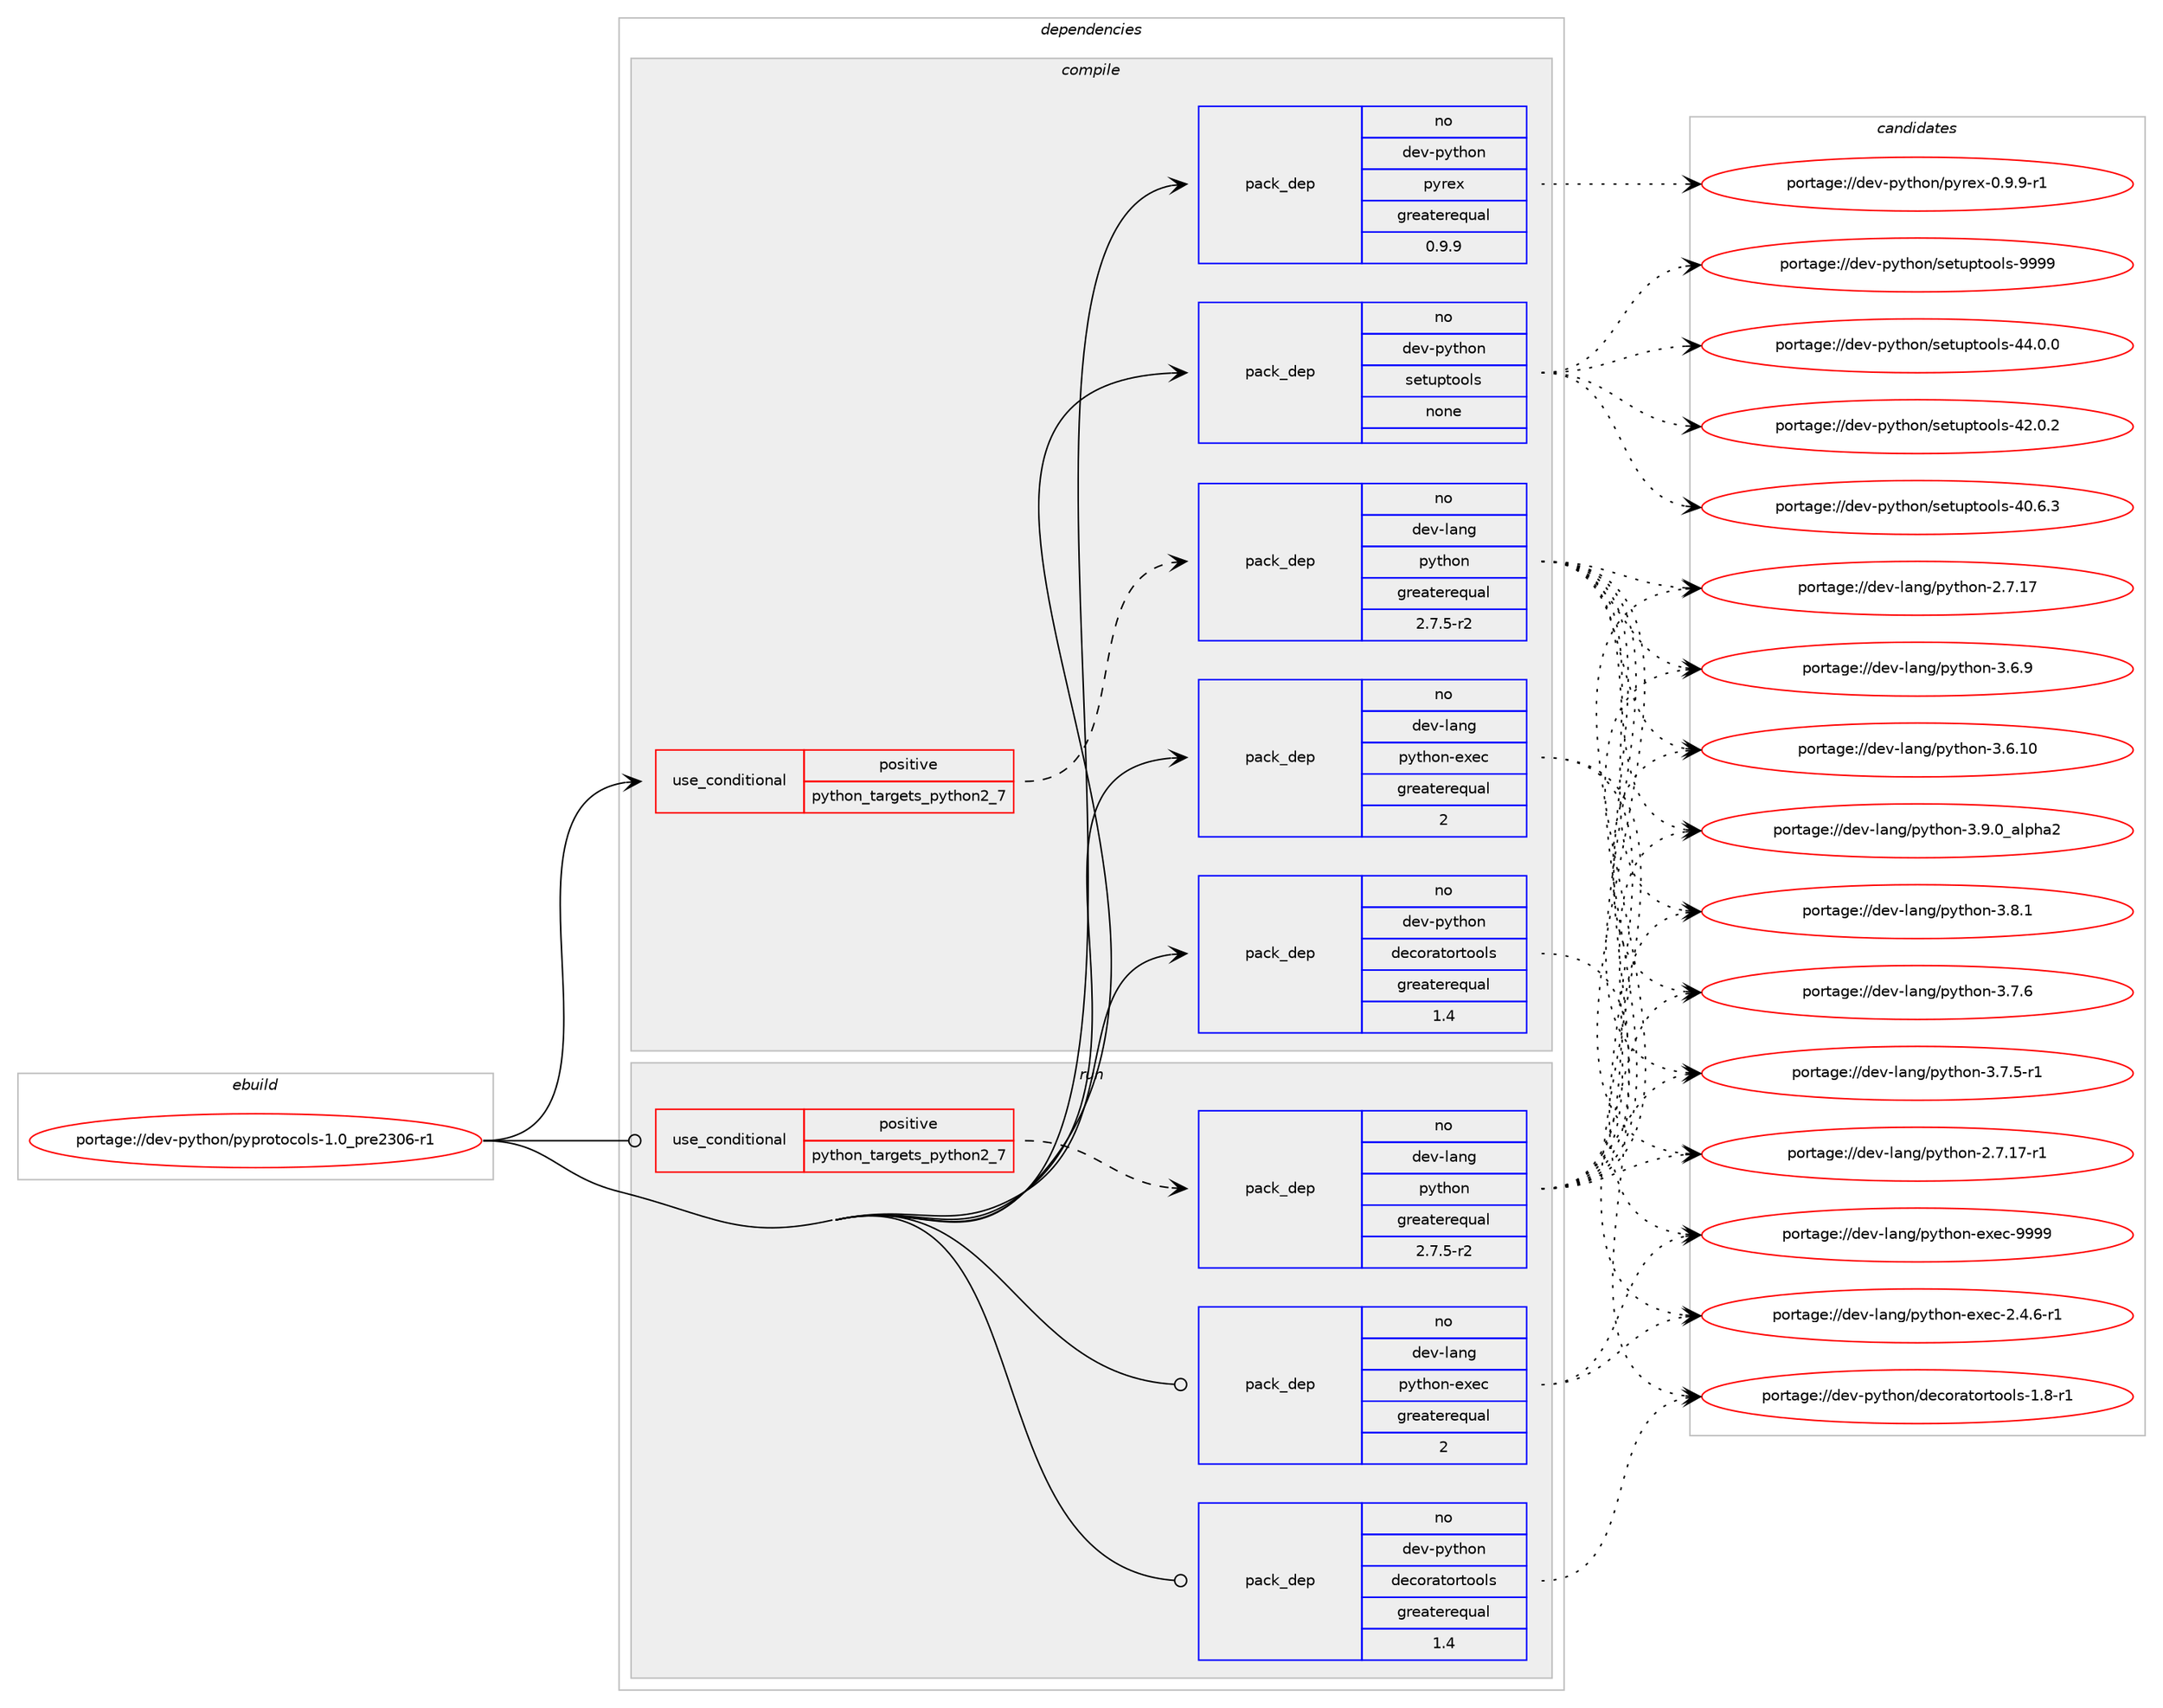 digraph prolog {

# *************
# Graph options
# *************

newrank=true;
concentrate=true;
compound=true;
graph [rankdir=LR,fontname=Helvetica,fontsize=10,ranksep=1.5];#, ranksep=2.5, nodesep=0.2];
edge  [arrowhead=vee];
node  [fontname=Helvetica,fontsize=10];

# **********
# The ebuild
# **********

subgraph cluster_leftcol {
color=gray;
rank=same;
label=<<i>ebuild</i>>;
id [label="portage://dev-python/pyprotocols-1.0_pre2306-r1", color=red, width=4, href="../dev-python/pyprotocols-1.0_pre2306-r1.svg"];
}

# ****************
# The dependencies
# ****************

subgraph cluster_midcol {
color=gray;
label=<<i>dependencies</i>>;
subgraph cluster_compile {
fillcolor="#eeeeee";
style=filled;
label=<<i>compile</i>>;
subgraph cond108796 {
dependency435894 [label=<<TABLE BORDER="0" CELLBORDER="1" CELLSPACING="0" CELLPADDING="4"><TR><TD ROWSPAN="3" CELLPADDING="10">use_conditional</TD></TR><TR><TD>positive</TD></TR><TR><TD>python_targets_python2_7</TD></TR></TABLE>>, shape=none, color=red];
subgraph pack322167 {
dependency435895 [label=<<TABLE BORDER="0" CELLBORDER="1" CELLSPACING="0" CELLPADDING="4" WIDTH="220"><TR><TD ROWSPAN="6" CELLPADDING="30">pack_dep</TD></TR><TR><TD WIDTH="110">no</TD></TR><TR><TD>dev-lang</TD></TR><TR><TD>python</TD></TR><TR><TD>greaterequal</TD></TR><TR><TD>2.7.5-r2</TD></TR></TABLE>>, shape=none, color=blue];
}
dependency435894:e -> dependency435895:w [weight=20,style="dashed",arrowhead="vee"];
}
id:e -> dependency435894:w [weight=20,style="solid",arrowhead="vee"];
subgraph pack322168 {
dependency435896 [label=<<TABLE BORDER="0" CELLBORDER="1" CELLSPACING="0" CELLPADDING="4" WIDTH="220"><TR><TD ROWSPAN="6" CELLPADDING="30">pack_dep</TD></TR><TR><TD WIDTH="110">no</TD></TR><TR><TD>dev-lang</TD></TR><TR><TD>python-exec</TD></TR><TR><TD>greaterequal</TD></TR><TR><TD>2</TD></TR></TABLE>>, shape=none, color=blue];
}
id:e -> dependency435896:w [weight=20,style="solid",arrowhead="vee"];
subgraph pack322169 {
dependency435897 [label=<<TABLE BORDER="0" CELLBORDER="1" CELLSPACING="0" CELLPADDING="4" WIDTH="220"><TR><TD ROWSPAN="6" CELLPADDING="30">pack_dep</TD></TR><TR><TD WIDTH="110">no</TD></TR><TR><TD>dev-python</TD></TR><TR><TD>decoratortools</TD></TR><TR><TD>greaterequal</TD></TR><TR><TD>1.4</TD></TR></TABLE>>, shape=none, color=blue];
}
id:e -> dependency435897:w [weight=20,style="solid",arrowhead="vee"];
subgraph pack322170 {
dependency435898 [label=<<TABLE BORDER="0" CELLBORDER="1" CELLSPACING="0" CELLPADDING="4" WIDTH="220"><TR><TD ROWSPAN="6" CELLPADDING="30">pack_dep</TD></TR><TR><TD WIDTH="110">no</TD></TR><TR><TD>dev-python</TD></TR><TR><TD>pyrex</TD></TR><TR><TD>greaterequal</TD></TR><TR><TD>0.9.9</TD></TR></TABLE>>, shape=none, color=blue];
}
id:e -> dependency435898:w [weight=20,style="solid",arrowhead="vee"];
subgraph pack322171 {
dependency435899 [label=<<TABLE BORDER="0" CELLBORDER="1" CELLSPACING="0" CELLPADDING="4" WIDTH="220"><TR><TD ROWSPAN="6" CELLPADDING="30">pack_dep</TD></TR><TR><TD WIDTH="110">no</TD></TR><TR><TD>dev-python</TD></TR><TR><TD>setuptools</TD></TR><TR><TD>none</TD></TR><TR><TD></TD></TR></TABLE>>, shape=none, color=blue];
}
id:e -> dependency435899:w [weight=20,style="solid",arrowhead="vee"];
}
subgraph cluster_compileandrun {
fillcolor="#eeeeee";
style=filled;
label=<<i>compile and run</i>>;
}
subgraph cluster_run {
fillcolor="#eeeeee";
style=filled;
label=<<i>run</i>>;
subgraph cond108797 {
dependency435900 [label=<<TABLE BORDER="0" CELLBORDER="1" CELLSPACING="0" CELLPADDING="4"><TR><TD ROWSPAN="3" CELLPADDING="10">use_conditional</TD></TR><TR><TD>positive</TD></TR><TR><TD>python_targets_python2_7</TD></TR></TABLE>>, shape=none, color=red];
subgraph pack322172 {
dependency435901 [label=<<TABLE BORDER="0" CELLBORDER="1" CELLSPACING="0" CELLPADDING="4" WIDTH="220"><TR><TD ROWSPAN="6" CELLPADDING="30">pack_dep</TD></TR><TR><TD WIDTH="110">no</TD></TR><TR><TD>dev-lang</TD></TR><TR><TD>python</TD></TR><TR><TD>greaterequal</TD></TR><TR><TD>2.7.5-r2</TD></TR></TABLE>>, shape=none, color=blue];
}
dependency435900:e -> dependency435901:w [weight=20,style="dashed",arrowhead="vee"];
}
id:e -> dependency435900:w [weight=20,style="solid",arrowhead="odot"];
subgraph pack322173 {
dependency435902 [label=<<TABLE BORDER="0" CELLBORDER="1" CELLSPACING="0" CELLPADDING="4" WIDTH="220"><TR><TD ROWSPAN="6" CELLPADDING="30">pack_dep</TD></TR><TR><TD WIDTH="110">no</TD></TR><TR><TD>dev-lang</TD></TR><TR><TD>python-exec</TD></TR><TR><TD>greaterequal</TD></TR><TR><TD>2</TD></TR></TABLE>>, shape=none, color=blue];
}
id:e -> dependency435902:w [weight=20,style="solid",arrowhead="odot"];
subgraph pack322174 {
dependency435903 [label=<<TABLE BORDER="0" CELLBORDER="1" CELLSPACING="0" CELLPADDING="4" WIDTH="220"><TR><TD ROWSPAN="6" CELLPADDING="30">pack_dep</TD></TR><TR><TD WIDTH="110">no</TD></TR><TR><TD>dev-python</TD></TR><TR><TD>decoratortools</TD></TR><TR><TD>greaterequal</TD></TR><TR><TD>1.4</TD></TR></TABLE>>, shape=none, color=blue];
}
id:e -> dependency435903:w [weight=20,style="solid",arrowhead="odot"];
}
}

# **************
# The candidates
# **************

subgraph cluster_choices {
rank=same;
color=gray;
label=<<i>candidates</i>>;

subgraph choice322167 {
color=black;
nodesep=1;
choice10010111845108971101034711212111610411111045514657464895971081121049750 [label="portage://dev-lang/python-3.9.0_alpha2", color=red, width=4,href="../dev-lang/python-3.9.0_alpha2.svg"];
choice100101118451089711010347112121116104111110455146564649 [label="portage://dev-lang/python-3.8.1", color=red, width=4,href="../dev-lang/python-3.8.1.svg"];
choice100101118451089711010347112121116104111110455146554654 [label="portage://dev-lang/python-3.7.6", color=red, width=4,href="../dev-lang/python-3.7.6.svg"];
choice1001011184510897110103471121211161041111104551465546534511449 [label="portage://dev-lang/python-3.7.5-r1", color=red, width=4,href="../dev-lang/python-3.7.5-r1.svg"];
choice100101118451089711010347112121116104111110455146544657 [label="portage://dev-lang/python-3.6.9", color=red, width=4,href="../dev-lang/python-3.6.9.svg"];
choice10010111845108971101034711212111610411111045514654464948 [label="portage://dev-lang/python-3.6.10", color=red, width=4,href="../dev-lang/python-3.6.10.svg"];
choice100101118451089711010347112121116104111110455046554649554511449 [label="portage://dev-lang/python-2.7.17-r1", color=red, width=4,href="../dev-lang/python-2.7.17-r1.svg"];
choice10010111845108971101034711212111610411111045504655464955 [label="portage://dev-lang/python-2.7.17", color=red, width=4,href="../dev-lang/python-2.7.17.svg"];
dependency435895:e -> choice10010111845108971101034711212111610411111045514657464895971081121049750:w [style=dotted,weight="100"];
dependency435895:e -> choice100101118451089711010347112121116104111110455146564649:w [style=dotted,weight="100"];
dependency435895:e -> choice100101118451089711010347112121116104111110455146554654:w [style=dotted,weight="100"];
dependency435895:e -> choice1001011184510897110103471121211161041111104551465546534511449:w [style=dotted,weight="100"];
dependency435895:e -> choice100101118451089711010347112121116104111110455146544657:w [style=dotted,weight="100"];
dependency435895:e -> choice10010111845108971101034711212111610411111045514654464948:w [style=dotted,weight="100"];
dependency435895:e -> choice100101118451089711010347112121116104111110455046554649554511449:w [style=dotted,weight="100"];
dependency435895:e -> choice10010111845108971101034711212111610411111045504655464955:w [style=dotted,weight="100"];
}
subgraph choice322168 {
color=black;
nodesep=1;
choice10010111845108971101034711212111610411111045101120101994557575757 [label="portage://dev-lang/python-exec-9999", color=red, width=4,href="../dev-lang/python-exec-9999.svg"];
choice10010111845108971101034711212111610411111045101120101994550465246544511449 [label="portage://dev-lang/python-exec-2.4.6-r1", color=red, width=4,href="../dev-lang/python-exec-2.4.6-r1.svg"];
dependency435896:e -> choice10010111845108971101034711212111610411111045101120101994557575757:w [style=dotted,weight="100"];
dependency435896:e -> choice10010111845108971101034711212111610411111045101120101994550465246544511449:w [style=dotted,weight="100"];
}
subgraph choice322169 {
color=black;
nodesep=1;
choice10010111845112121116104111110471001019911111497116111114116111111108115454946564511449 [label="portage://dev-python/decoratortools-1.8-r1", color=red, width=4,href="../dev-python/decoratortools-1.8-r1.svg"];
dependency435897:e -> choice10010111845112121116104111110471001019911111497116111114116111111108115454946564511449:w [style=dotted,weight="100"];
}
subgraph choice322170 {
color=black;
nodesep=1;
choice10010111845112121116104111110471121211141011204548465746574511449 [label="portage://dev-python/pyrex-0.9.9-r1", color=red, width=4,href="../dev-python/pyrex-0.9.9-r1.svg"];
dependency435898:e -> choice10010111845112121116104111110471121211141011204548465746574511449:w [style=dotted,weight="100"];
}
subgraph choice322171 {
color=black;
nodesep=1;
choice10010111845112121116104111110471151011161171121161111111081154557575757 [label="portage://dev-python/setuptools-9999", color=red, width=4,href="../dev-python/setuptools-9999.svg"];
choice100101118451121211161041111104711510111611711211611111110811545525246484648 [label="portage://dev-python/setuptools-44.0.0", color=red, width=4,href="../dev-python/setuptools-44.0.0.svg"];
choice100101118451121211161041111104711510111611711211611111110811545525046484650 [label="portage://dev-python/setuptools-42.0.2", color=red, width=4,href="../dev-python/setuptools-42.0.2.svg"];
choice100101118451121211161041111104711510111611711211611111110811545524846544651 [label="portage://dev-python/setuptools-40.6.3", color=red, width=4,href="../dev-python/setuptools-40.6.3.svg"];
dependency435899:e -> choice10010111845112121116104111110471151011161171121161111111081154557575757:w [style=dotted,weight="100"];
dependency435899:e -> choice100101118451121211161041111104711510111611711211611111110811545525246484648:w [style=dotted,weight="100"];
dependency435899:e -> choice100101118451121211161041111104711510111611711211611111110811545525046484650:w [style=dotted,weight="100"];
dependency435899:e -> choice100101118451121211161041111104711510111611711211611111110811545524846544651:w [style=dotted,weight="100"];
}
subgraph choice322172 {
color=black;
nodesep=1;
choice10010111845108971101034711212111610411111045514657464895971081121049750 [label="portage://dev-lang/python-3.9.0_alpha2", color=red, width=4,href="../dev-lang/python-3.9.0_alpha2.svg"];
choice100101118451089711010347112121116104111110455146564649 [label="portage://dev-lang/python-3.8.1", color=red, width=4,href="../dev-lang/python-3.8.1.svg"];
choice100101118451089711010347112121116104111110455146554654 [label="portage://dev-lang/python-3.7.6", color=red, width=4,href="../dev-lang/python-3.7.6.svg"];
choice1001011184510897110103471121211161041111104551465546534511449 [label="portage://dev-lang/python-3.7.5-r1", color=red, width=4,href="../dev-lang/python-3.7.5-r1.svg"];
choice100101118451089711010347112121116104111110455146544657 [label="portage://dev-lang/python-3.6.9", color=red, width=4,href="../dev-lang/python-3.6.9.svg"];
choice10010111845108971101034711212111610411111045514654464948 [label="portage://dev-lang/python-3.6.10", color=red, width=4,href="../dev-lang/python-3.6.10.svg"];
choice100101118451089711010347112121116104111110455046554649554511449 [label="portage://dev-lang/python-2.7.17-r1", color=red, width=4,href="../dev-lang/python-2.7.17-r1.svg"];
choice10010111845108971101034711212111610411111045504655464955 [label="portage://dev-lang/python-2.7.17", color=red, width=4,href="../dev-lang/python-2.7.17.svg"];
dependency435901:e -> choice10010111845108971101034711212111610411111045514657464895971081121049750:w [style=dotted,weight="100"];
dependency435901:e -> choice100101118451089711010347112121116104111110455146564649:w [style=dotted,weight="100"];
dependency435901:e -> choice100101118451089711010347112121116104111110455146554654:w [style=dotted,weight="100"];
dependency435901:e -> choice1001011184510897110103471121211161041111104551465546534511449:w [style=dotted,weight="100"];
dependency435901:e -> choice100101118451089711010347112121116104111110455146544657:w [style=dotted,weight="100"];
dependency435901:e -> choice10010111845108971101034711212111610411111045514654464948:w [style=dotted,weight="100"];
dependency435901:e -> choice100101118451089711010347112121116104111110455046554649554511449:w [style=dotted,weight="100"];
dependency435901:e -> choice10010111845108971101034711212111610411111045504655464955:w [style=dotted,weight="100"];
}
subgraph choice322173 {
color=black;
nodesep=1;
choice10010111845108971101034711212111610411111045101120101994557575757 [label="portage://dev-lang/python-exec-9999", color=red, width=4,href="../dev-lang/python-exec-9999.svg"];
choice10010111845108971101034711212111610411111045101120101994550465246544511449 [label="portage://dev-lang/python-exec-2.4.6-r1", color=red, width=4,href="../dev-lang/python-exec-2.4.6-r1.svg"];
dependency435902:e -> choice10010111845108971101034711212111610411111045101120101994557575757:w [style=dotted,weight="100"];
dependency435902:e -> choice10010111845108971101034711212111610411111045101120101994550465246544511449:w [style=dotted,weight="100"];
}
subgraph choice322174 {
color=black;
nodesep=1;
choice10010111845112121116104111110471001019911111497116111114116111111108115454946564511449 [label="portage://dev-python/decoratortools-1.8-r1", color=red, width=4,href="../dev-python/decoratortools-1.8-r1.svg"];
dependency435903:e -> choice10010111845112121116104111110471001019911111497116111114116111111108115454946564511449:w [style=dotted,weight="100"];
}
}

}
